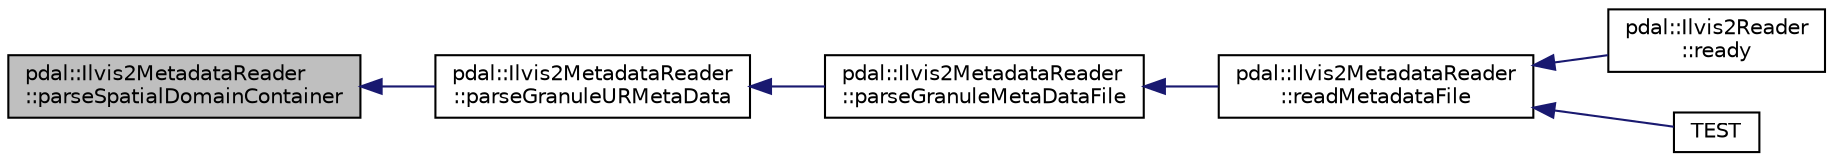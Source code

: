 digraph "pdal::Ilvis2MetadataReader::parseSpatialDomainContainer"
{
  edge [fontname="Helvetica",fontsize="10",labelfontname="Helvetica",labelfontsize="10"];
  node [fontname="Helvetica",fontsize="10",shape=record];
  rankdir="LR";
  Node1 [label="pdal::Ilvis2MetadataReader\l::parseSpatialDomainContainer",height=0.2,width=0.4,color="black", fillcolor="grey75", style="filled", fontcolor="black"];
  Node1 -> Node2 [dir="back",color="midnightblue",fontsize="10",style="solid",fontname="Helvetica"];
  Node2 [label="pdal::Ilvis2MetadataReader\l::parseGranuleURMetaData",height=0.2,width=0.4,color="black", fillcolor="white", style="filled",URL="$classpdal_1_1Ilvis2MetadataReader.html#a783b9f94a8bb9834184167fc2653056a"];
  Node2 -> Node3 [dir="back",color="midnightblue",fontsize="10",style="solid",fontname="Helvetica"];
  Node3 [label="pdal::Ilvis2MetadataReader\l::parseGranuleMetaDataFile",height=0.2,width=0.4,color="black", fillcolor="white", style="filled",URL="$classpdal_1_1Ilvis2MetadataReader.html#acb5e58e739a834c6c0b81e99cf09e6ca"];
  Node3 -> Node4 [dir="back",color="midnightblue",fontsize="10",style="solid",fontname="Helvetica"];
  Node4 [label="pdal::Ilvis2MetadataReader\l::readMetadataFile",height=0.2,width=0.4,color="black", fillcolor="white", style="filled",URL="$classpdal_1_1Ilvis2MetadataReader.html#a108eda4cb0df5d7d9bedc27a8810ae49"];
  Node4 -> Node5 [dir="back",color="midnightblue",fontsize="10",style="solid",fontname="Helvetica"];
  Node5 [label="pdal::Ilvis2Reader\l::ready",height=0.2,width=0.4,color="black", fillcolor="white", style="filled",URL="$classpdal_1_1Ilvis2Reader.html#a3a51f2b6fbee7800a7fd7c2fe23b9c08"];
  Node4 -> Node6 [dir="back",color="midnightblue",fontsize="10",style="solid",fontname="Helvetica"];
  Node6 [label="TEST",height=0.2,width=0.4,color="black", fillcolor="white", style="filled",URL="$Ilvis2MetadataReaderTest_8cpp.html#a0311221c2defde947a60677ee8563890"];
}
